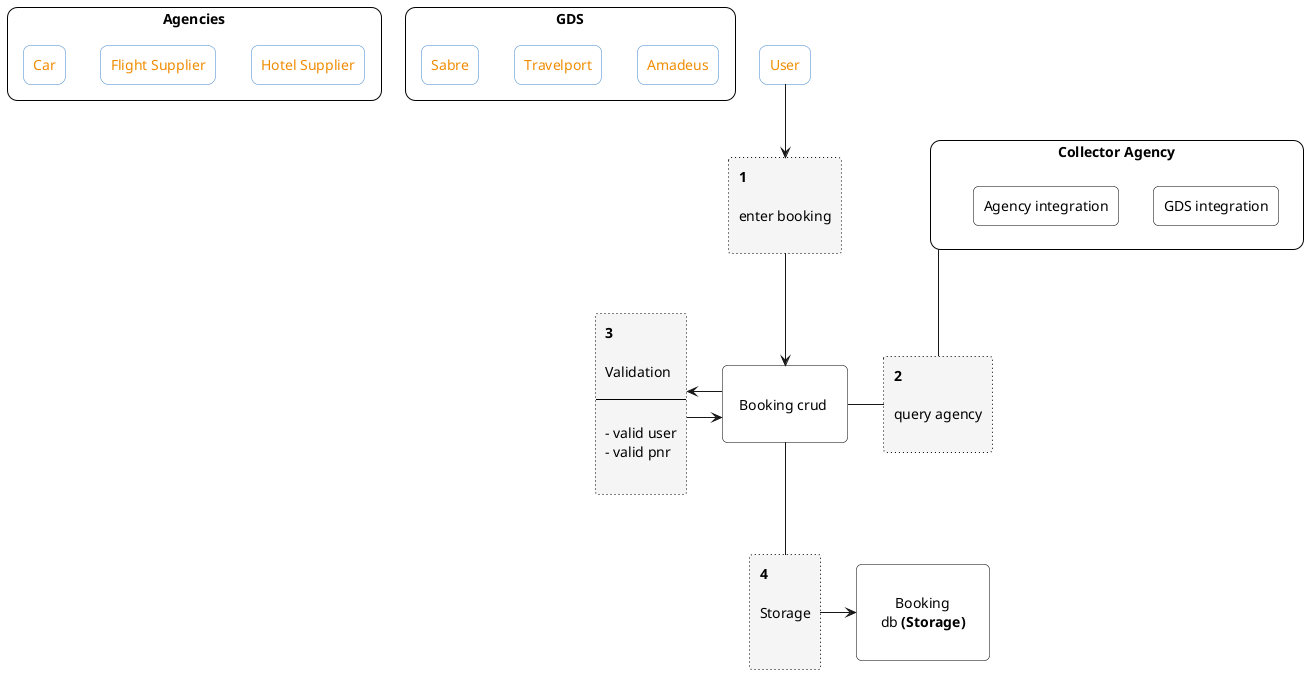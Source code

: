 @startuml

hide stereotype
skinparam linetype ortho

skinparam rectangle{
    BackgroundColor WhiteSmoke
    borderColor black
    'LineColor<<actor>> #86B56B
    LineColor<<actor>> #F08C02
    FontColor<<actor>> #F08C02
    borderColor<<actor>> #3C84CA
    BackgroundColor<<actor>> #FFFFFF
    RoundCorner<<actor>> 15

    RoundCorner<<container>> 20
    BackgroundColor<<container>> #FFFFFF


    RoundCorner<<system>> 20
    BackgroundColor<<system>> #FFFFFF


    'borderColor<<action>> #3F75BB
    borderColor<<action>> #black
    FontColor<<action>> #black
    RoundCorner<<action>> 10
    BackgroundColor<<action>> #FFFFFF


    BackgroundColor<<sticky>> #F3D22B
    borderColor<<sticky>> black

    borderColor<<answer>> #lightgray
    FontColor<<answer>> #3F75BB
    '
 }

   ' }

    rectangle user <<actor>> [
    User
    '---
    '* add, update, delete reservation
    '* share trip info (social/directly)
    ]
'    rectangle supplier <<actor>>[
'    Supplier
'    ]

 rectangle booking_crud <<action>> [

  Booking crud   

]
rectangle "Collector Agency" as collector_agency <<container>>{

    rectangle "GDS integration" as gds_integration <<action>>
    rectangle "Agency integration" as agency_integration <<action>>

}

together {
    rectangle GDS <<container>>{
        rectangle Sabre <<actor>>
        rectangle Travelport <<actor>>
        rectangle Amadeus <<actor>>
        Sabre -[hidden] Travelport
        Travelport -[hidden] Amadeus
    }

    rectangle Agencies <<container>>{
        rectangle Car <<actor>>
        rectangle "Flight Supplier" as flight_supplier <<actor>>
        rectangle "Hotel Supplier" as hotel_supplier <<actor>>
        Car -[hidden] flight_supplier
        flight_supplier -[hidden] hotel_supplier
    }
 
'    GDS <=[#black] Agencies
}
rectangle booking_db <<action>> [

        Booking
    db **(Storage)**    

]






rectangle 1 #line.dotted [
   **1**

enter booking

]


user --> 1
1 --> booking_crud
'
'
rectangle 2 #line.dotted [
   **2**

   query agency

]

rectangle 3 #line.dotted [
   **3**

   Validation

   ---

   - valid user
   - valid pnr

]

booking_crud - 2
collector_agency --2


3 <- booking_crud

3 -> booking_crud


'
rectangle 4 #line.dotted [
   **4**

   Storage


]
 

booking_crud -- 4
4 -> booking_db
@enduml
